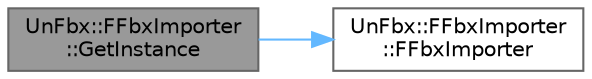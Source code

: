 digraph "UnFbx::FFbxImporter::GetInstance"
{
 // INTERACTIVE_SVG=YES
 // LATEX_PDF_SIZE
  bgcolor="transparent";
  edge [fontname=Helvetica,fontsize=10,labelfontname=Helvetica,labelfontsize=10];
  node [fontname=Helvetica,fontsize=10,shape=box,height=0.2,width=0.4];
  rankdir="LR";
  Node1 [id="Node000001",label="UnFbx::FFbxImporter\l::GetInstance",height=0.2,width=0.4,color="gray40", fillcolor="grey60", style="filled", fontcolor="black",tooltip="Returns the importer singleton."];
  Node1 -> Node2 [id="edge1_Node000001_Node000002",color="steelblue1",style="solid",tooltip=" "];
  Node2 [id="Node000002",label="UnFbx::FFbxImporter\l::FFbxImporter",height=0.2,width=0.4,color="grey40", fillcolor="white", style="filled",URL="$dd/dcb/classUnFbx_1_1FFbxImporter.html#a2d07da478e71dd07df5e028d642f92da",tooltip=" "];
}
